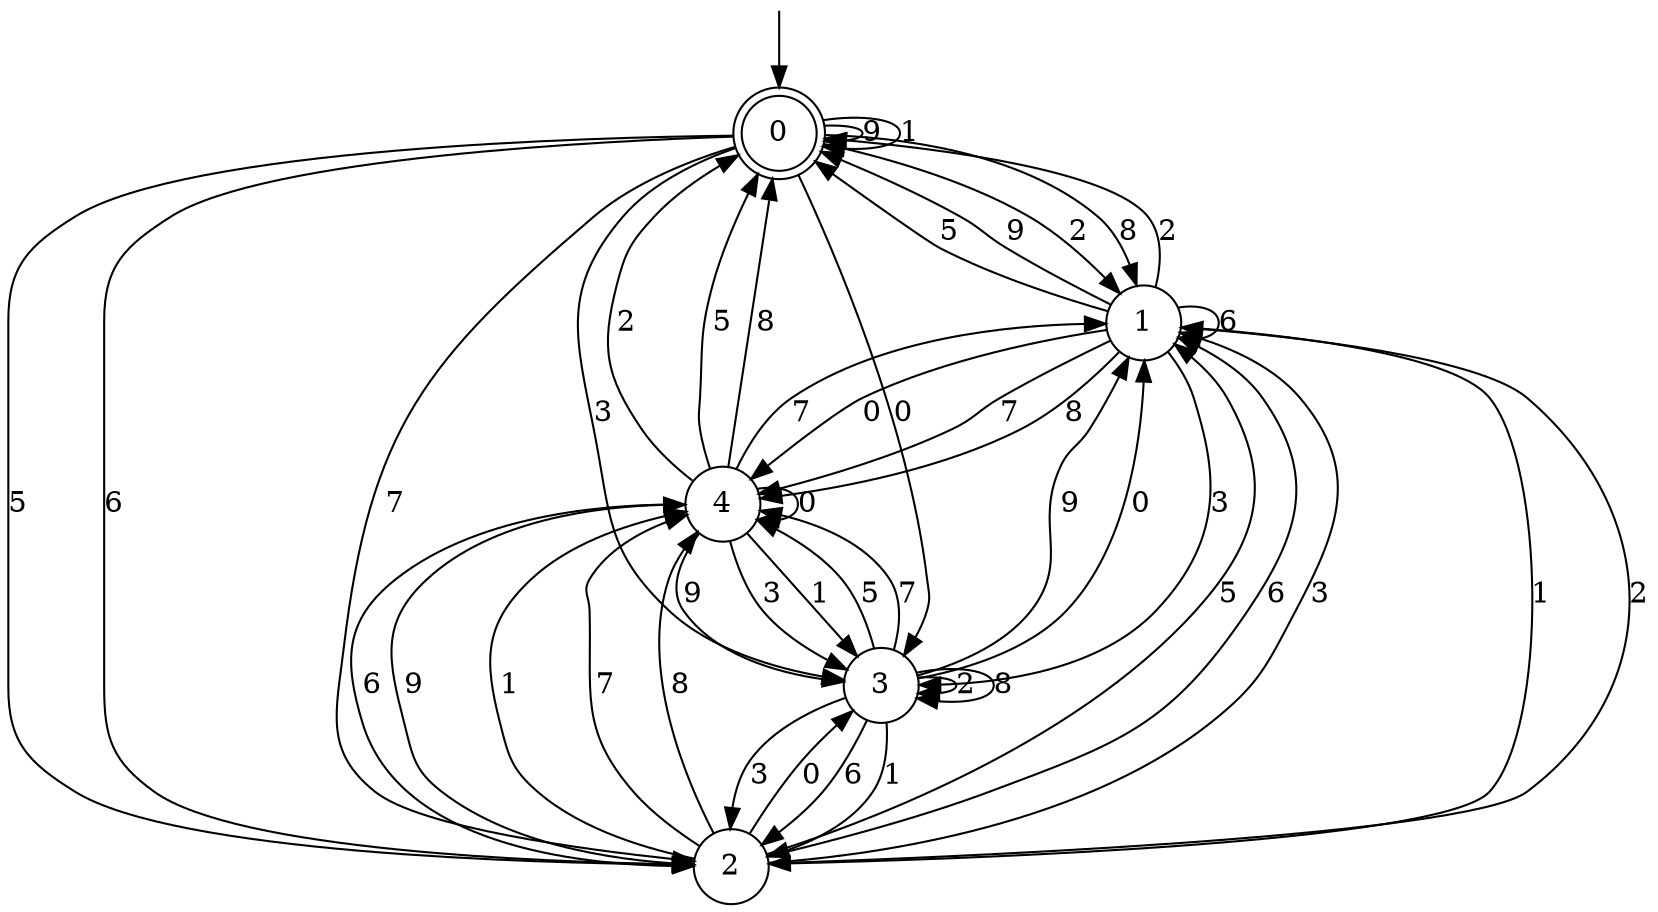 digraph g {

	s0 [shape="doublecircle" label="0"];
	s1 [shape="circle" label="1"];
	s2 [shape="circle" label="2"];
	s3 [shape="circle" label="3"];
	s4 [shape="circle" label="4"];
	s0 -> s1 [label="2"];
	s0 -> s2 [label="5"];
	s0 -> s0 [label="9"];
	s0 -> s2 [label="6"];
	s0 -> s0 [label="1"];
	s0 -> s3 [label="3"];
	s0 -> s3 [label="0"];
	s0 -> s2 [label="7"];
	s0 -> s1 [label="8"];
	s1 -> s0 [label="2"];
	s1 -> s0 [label="5"];
	s1 -> s0 [label="9"];
	s1 -> s1 [label="6"];
	s1 -> s2 [label="1"];
	s1 -> s3 [label="3"];
	s1 -> s4 [label="0"];
	s1 -> s4 [label="7"];
	s1 -> s4 [label="8"];
	s2 -> s1 [label="2"];
	s2 -> s1 [label="5"];
	s2 -> s4 [label="9"];
	s2 -> s1 [label="6"];
	s2 -> s4 [label="1"];
	s2 -> s1 [label="3"];
	s2 -> s3 [label="0"];
	s2 -> s4 [label="7"];
	s2 -> s4 [label="8"];
	s3 -> s3 [label="2"];
	s3 -> s4 [label="5"];
	s3 -> s1 [label="9"];
	s3 -> s2 [label="6"];
	s3 -> s2 [label="1"];
	s3 -> s2 [label="3"];
	s3 -> s1 [label="0"];
	s3 -> s4 [label="7"];
	s3 -> s3 [label="8"];
	s4 -> s0 [label="2"];
	s4 -> s0 [label="5"];
	s4 -> s3 [label="9"];
	s4 -> s2 [label="6"];
	s4 -> s3 [label="1"];
	s4 -> s3 [label="3"];
	s4 -> s4 [label="0"];
	s4 -> s1 [label="7"];
	s4 -> s0 [label="8"];

__start0 [label="" shape="none" width="0" height="0"];
__start0 -> s0;

}
